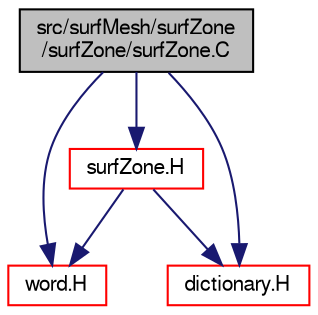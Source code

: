 digraph "src/surfMesh/surfZone/surfZone/surfZone.C"
{
  bgcolor="transparent";
  edge [fontname="FreeSans",fontsize="10",labelfontname="FreeSans",labelfontsize="10"];
  node [fontname="FreeSans",fontsize="10",shape=record];
  Node0 [label="src/surfMesh/surfZone\l/surfZone/surfZone.C",height=0.2,width=0.4,color="black", fillcolor="grey75", style="filled", fontcolor="black"];
  Node0 -> Node1 [color="midnightblue",fontsize="10",style="solid",fontname="FreeSans"];
  Node1 [label="surfZone.H",height=0.2,width=0.4,color="red",URL="$a15323.html"];
  Node1 -> Node2 [color="midnightblue",fontsize="10",style="solid",fontname="FreeSans"];
  Node2 [label="word.H",height=0.2,width=0.4,color="red",URL="$a12662.html"];
  Node1 -> Node48 [color="midnightblue",fontsize="10",style="solid",fontname="FreeSans"];
  Node48 [label="dictionary.H",height=0.2,width=0.4,color="red",URL="$a08804.html"];
  Node0 -> Node48 [color="midnightblue",fontsize="10",style="solid",fontname="FreeSans"];
  Node0 -> Node2 [color="midnightblue",fontsize="10",style="solid",fontname="FreeSans"];
}
